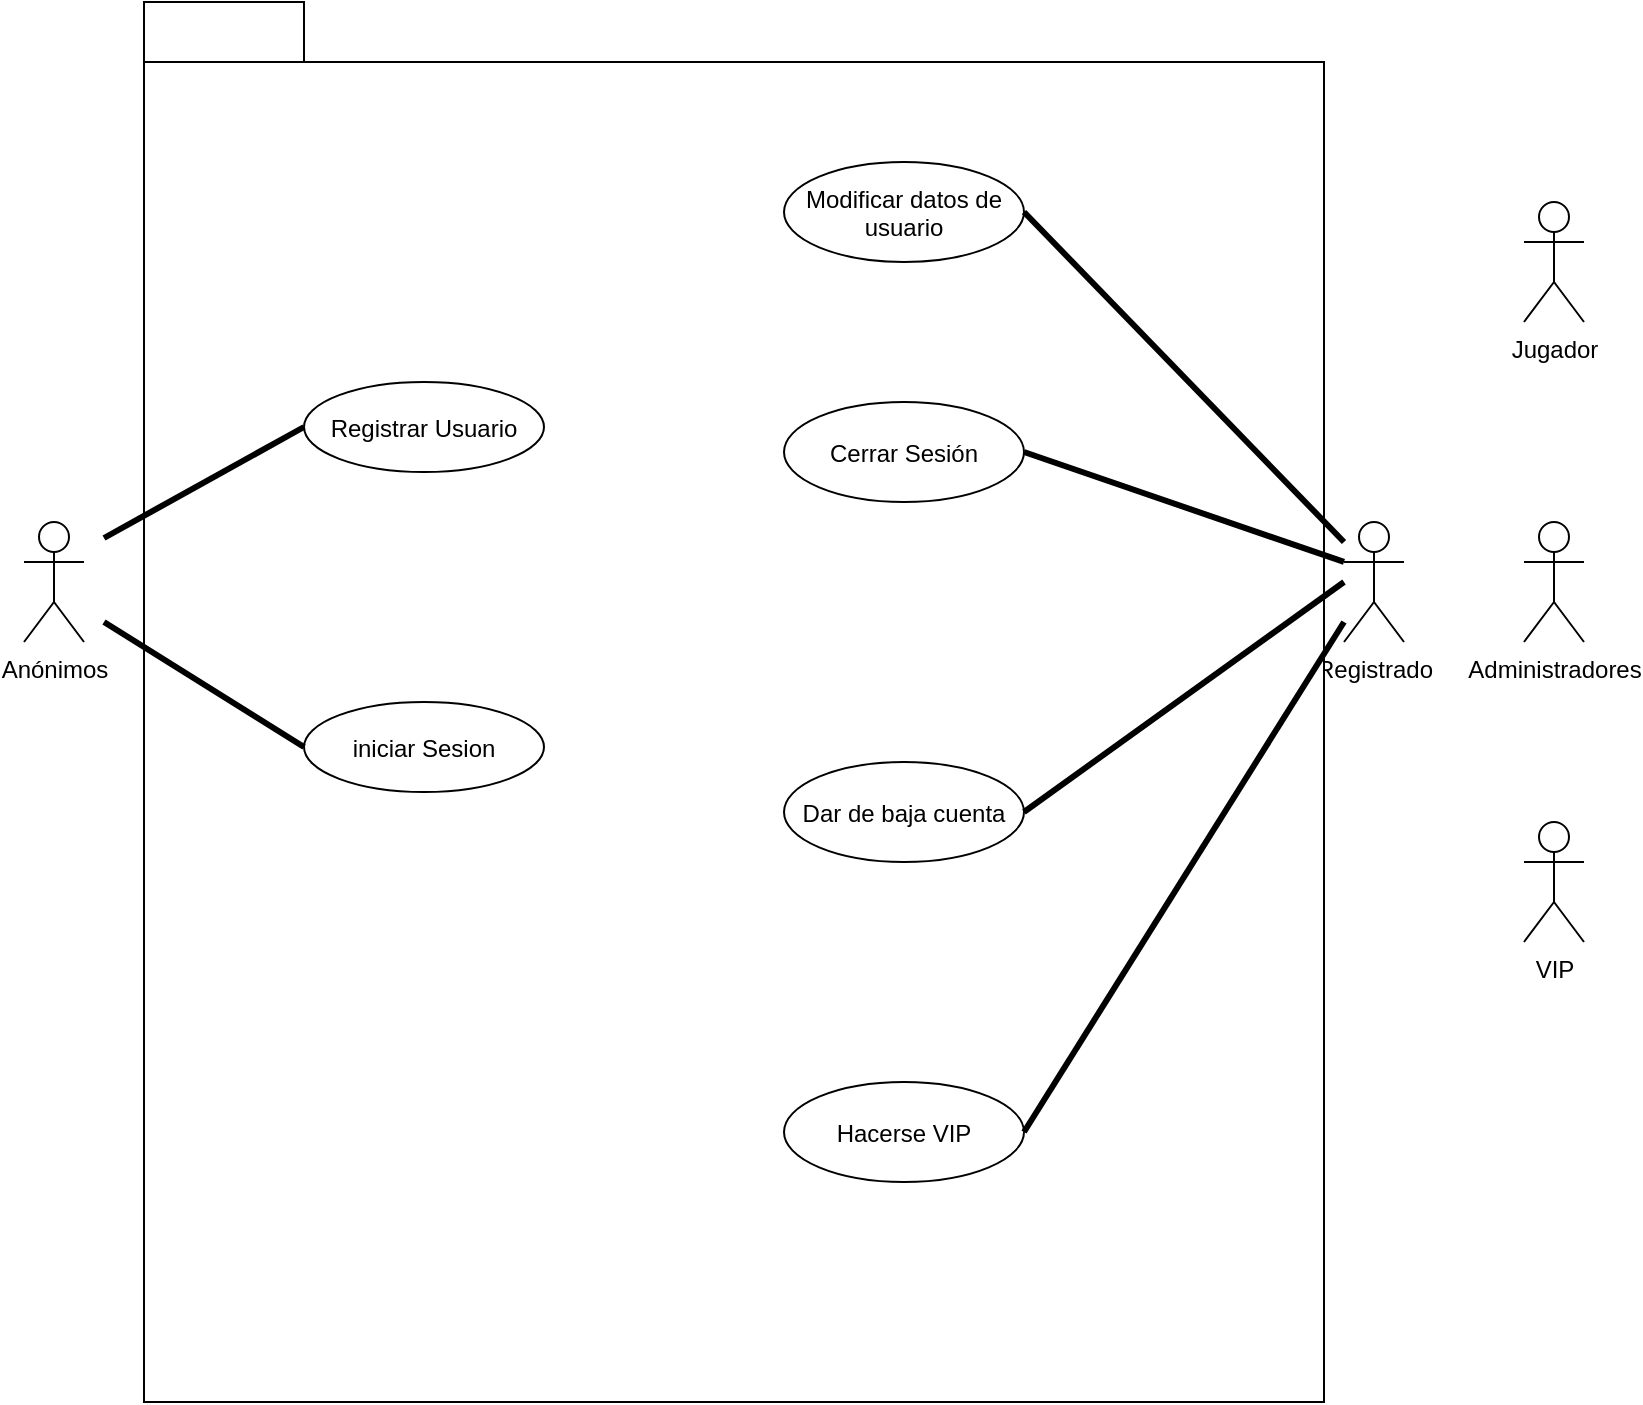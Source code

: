 <mxfile version="14.5.8" type="github">
  <diagram id="iRQ_jr0esbavAK3CSFUX" name="Page-1">
    <mxGraphModel dx="1102" dy="582" grid="1" gridSize="10" guides="1" tooltips="1" connect="1" arrows="1" fold="1" page="1" pageScale="1" pageWidth="827" pageHeight="1169" math="0" shadow="0">
      <root>
        <mxCell id="0" />
        <mxCell id="1" parent="0" />
        <mxCell id="3" value="Administradores" style="shape=umlActor;verticalLabelPosition=bottom;verticalAlign=top;html=1;" parent="1" vertex="1">
          <mxGeometry x="770" y="340" width="30" height="60" as="geometry" />
        </mxCell>
        <mxCell id="4" value="Anónimos" style="shape=umlActor;verticalLabelPosition=bottom;verticalAlign=top;html=1;" parent="1" vertex="1">
          <mxGeometry x="20" y="340" width="30" height="60" as="geometry" />
        </mxCell>
        <mxCell id="8" value="Registrado" style="shape=umlActor;verticalLabelPosition=bottom;verticalAlign=top;html=1;" parent="1" vertex="1">
          <mxGeometry x="680" y="340" width="30" height="60" as="geometry" />
        </mxCell>
        <mxCell id="12" value="VIP" style="shape=umlActor;verticalLabelPosition=bottom;verticalAlign=top;html=1;" parent="1" vertex="1">
          <mxGeometry x="770" y="490" width="30" height="60" as="geometry" />
        </mxCell>
        <mxCell id="13" value="Jugador" style="shape=umlActor;verticalLabelPosition=bottom;verticalAlign=top;html=1;" parent="1" vertex="1">
          <mxGeometry x="770" y="180" width="30" height="60" as="geometry" />
        </mxCell>
        <mxCell id="14" value="" style="shape=folder;fontStyle=1;tabWidth=80;tabHeight=30;tabPosition=left;html=1;boundedLbl=1;align=center;" parent="1" vertex="1">
          <mxGeometry x="80" y="80" width="590" height="700" as="geometry" />
        </mxCell>
        <mxCell id="24" value="Registrar Usuario" style="ellipse;" parent="1" vertex="1">
          <mxGeometry x="160" y="270" width="120" height="45" as="geometry" />
        </mxCell>
        <mxCell id="25" value="iniciar Sesion" style="ellipse;" parent="1" vertex="1">
          <mxGeometry x="160" y="430" width="120" height="45" as="geometry" />
        </mxCell>
        <mxCell id="33" value="Modificar datos de &#xa;usuario" style="ellipse;" parent="1" vertex="1">
          <mxGeometry x="400" y="160" width="120" height="50" as="geometry" />
        </mxCell>
        <mxCell id="34" value="Cerrar Sesión" style="ellipse;" parent="1" vertex="1">
          <mxGeometry x="400" y="280" width="120" height="50" as="geometry" />
        </mxCell>
        <mxCell id="35" value="Dar de baja cuenta" style="ellipse;" parent="1" vertex="1">
          <mxGeometry x="400" y="460" width="120" height="50" as="geometry" />
        </mxCell>
        <mxCell id="36" value="Hacerse VIP" style="ellipse;" parent="1" vertex="1">
          <mxGeometry x="400" y="620" width="120" height="50" as="geometry" />
        </mxCell>
        <mxCell id="38" value="" style="endArrow=none;startArrow=none;endFill=0;startFill=0;endSize=8;html=1;verticalAlign=bottom;labelBackgroundColor=none;strokeWidth=3;entryX=0;entryY=0.5;entryDx=0;entryDy=0;" parent="1" edge="1">
          <mxGeometry width="160" relative="1" as="geometry">
            <mxPoint x="60" y="390.0" as="sourcePoint" />
            <mxPoint x="160" y="452.5" as="targetPoint" />
            <Array as="points" />
          </mxGeometry>
        </mxCell>
        <mxCell id="39" value="" style="endArrow=none;startArrow=none;endFill=0;startFill=0;endSize=8;html=1;verticalAlign=bottom;labelBackgroundColor=none;strokeWidth=3;entryX=1;entryY=0.5;entryDx=0;entryDy=0;" parent="1" target="33" edge="1">
          <mxGeometry width="160" relative="1" as="geometry">
            <mxPoint x="680" y="350" as="sourcePoint" />
            <mxPoint x="170" y="462.5" as="targetPoint" />
            <Array as="points" />
          </mxGeometry>
        </mxCell>
        <mxCell id="40" value="" style="endArrow=none;startArrow=none;endFill=0;startFill=0;endSize=8;html=1;verticalAlign=bottom;labelBackgroundColor=none;strokeWidth=3;entryX=1;entryY=0.5;entryDx=0;entryDy=0;exitX=0;exitY=0.333;exitDx=0;exitDy=0;exitPerimeter=0;" parent="1" source="8" target="34" edge="1">
          <mxGeometry width="160" relative="1" as="geometry">
            <mxPoint x="80" y="410.0" as="sourcePoint" />
            <mxPoint x="180" y="472.5" as="targetPoint" />
            <Array as="points" />
          </mxGeometry>
        </mxCell>
        <mxCell id="41" value="" style="endArrow=none;startArrow=none;endFill=0;startFill=0;endSize=8;html=1;verticalAlign=bottom;labelBackgroundColor=none;strokeWidth=3;exitX=0;exitY=0.5;exitDx=0;exitDy=0;" parent="1" edge="1">
          <mxGeometry width="160" relative="1" as="geometry">
            <mxPoint x="160" y="292.5" as="sourcePoint" />
            <mxPoint x="60.0" y="348" as="targetPoint" />
            <Array as="points" />
          </mxGeometry>
        </mxCell>
        <mxCell id="42" value="" style="endArrow=none;startArrow=none;endFill=0;startFill=0;endSize=8;html=1;verticalAlign=bottom;labelBackgroundColor=none;strokeWidth=3;entryX=1;entryY=0.5;entryDx=0;entryDy=0;" parent="1" target="35" edge="1">
          <mxGeometry width="160" relative="1" as="geometry">
            <mxPoint x="680" y="370" as="sourcePoint" />
            <mxPoint x="70.0" y="358" as="targetPoint" />
            <Array as="points" />
          </mxGeometry>
        </mxCell>
        <mxCell id="43" value="" style="endArrow=none;startArrow=none;endFill=0;startFill=0;endSize=8;html=1;verticalAlign=bottom;labelBackgroundColor=none;strokeWidth=3;entryX=1;entryY=0.5;entryDx=0;entryDy=0;" parent="1" target="36" edge="1">
          <mxGeometry width="160" relative="1" as="geometry">
            <mxPoint x="680" y="390" as="sourcePoint" />
            <mxPoint x="80.0" y="368" as="targetPoint" />
            <Array as="points" />
          </mxGeometry>
        </mxCell>
      </root>
    </mxGraphModel>
  </diagram>
</mxfile>
